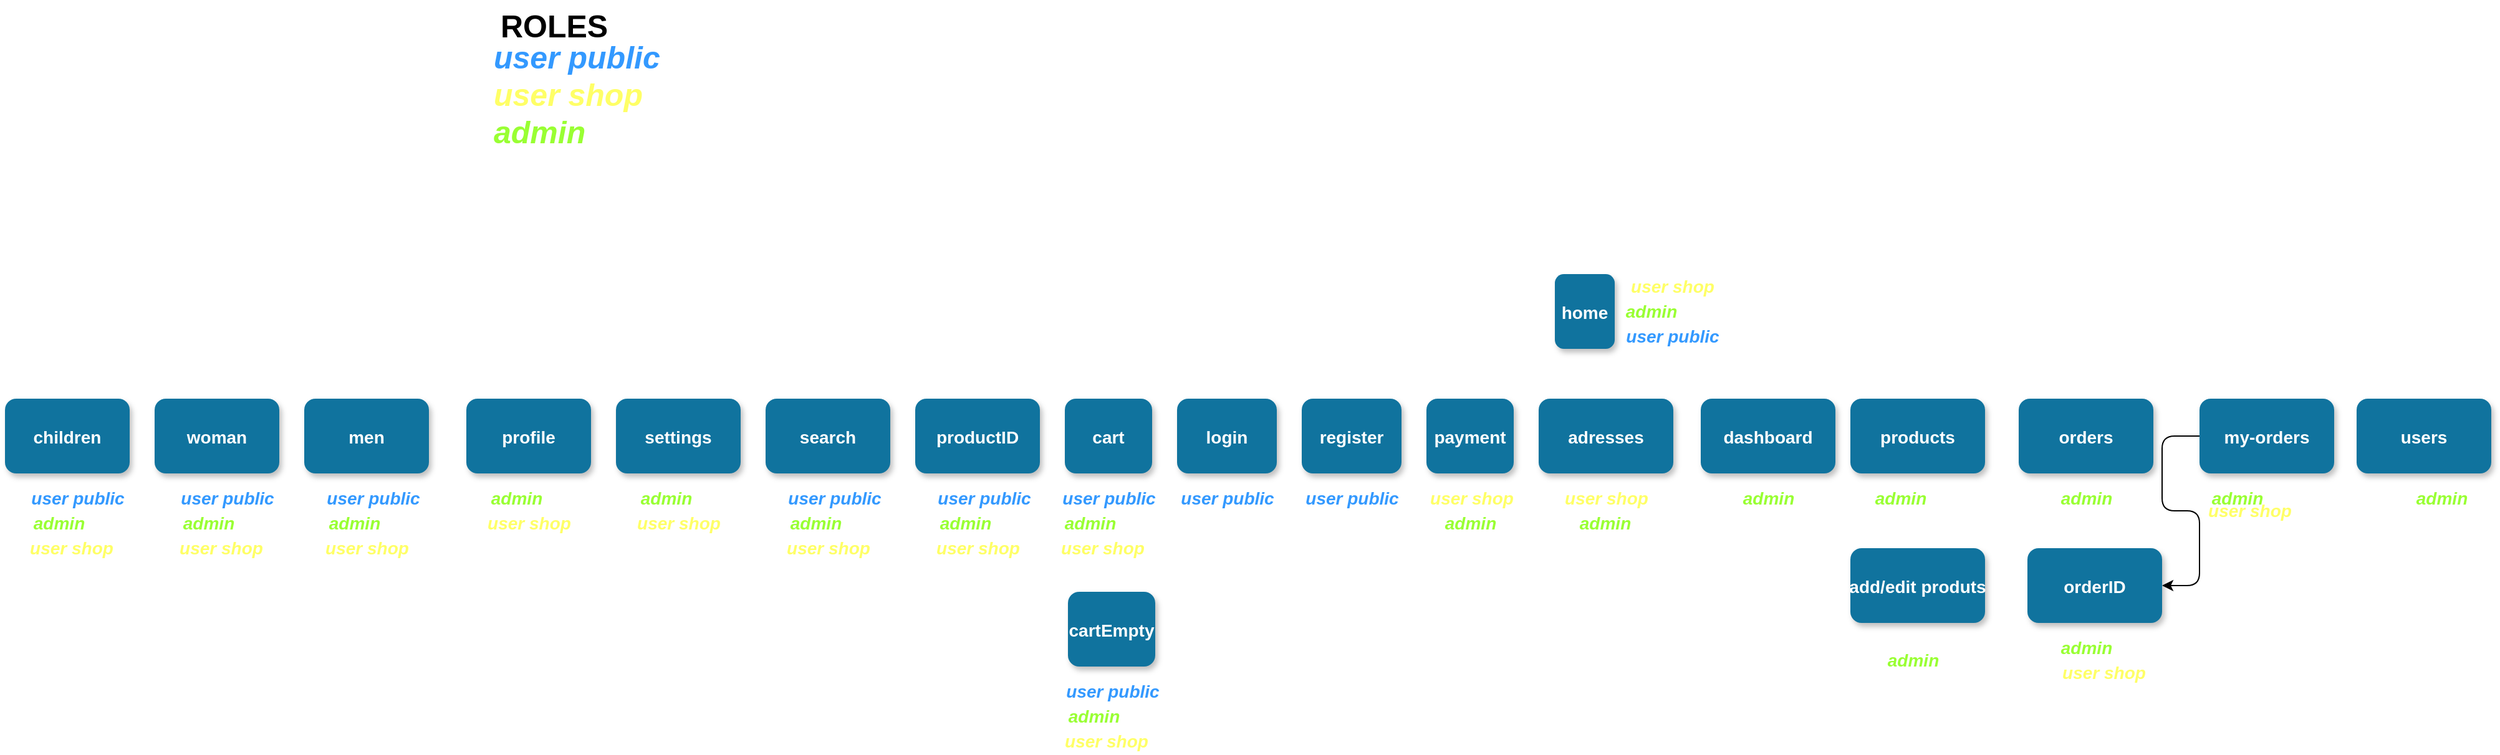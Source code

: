 <mxfile>
    <diagram name="routes" id="97916047-d0de-89f5-080d-49f4d83e522f">
        <mxGraphModel dx="3484.5" dy="953" grid="1" gridSize="10" guides="1" tooltips="1" connect="1" arrows="1" fold="1" page="1" pageScale="1.5" pageWidth="1169" pageHeight="827" background="none" math="0" shadow="0">
            <root>
                <mxCell id="0"/>
                <mxCell id="1" parent="0"/>
                <mxCell id="2" value="home" style="rounded=1;fillColor=#10739E;strokeColor=none;shadow=1;gradientColor=none;fontStyle=1;fontColor=#FFFFFF;fontSize=14;" parent="1" vertex="1">
                    <mxGeometry x="983" y="310" width="48" height="60" as="geometry"/>
                </mxCell>
                <mxCell id="4" value="productID" style="rounded=1;fillColor=#10739E;strokeColor=none;shadow=1;gradientColor=none;fontStyle=1;fontColor=#FFFFFF;fontSize=14;" parent="1" vertex="1">
                    <mxGeometry x="470" y="410" width="100" height="60" as="geometry"/>
                </mxCell>
                <mxCell id="5" value="cart" style="rounded=1;fillColor=#10739E;strokeColor=none;shadow=1;gradientColor=none;fontStyle=1;fontColor=#FFFFFF;fontSize=14;" parent="1" vertex="1">
                    <mxGeometry x="590" y="410" width="70" height="60" as="geometry"/>
                </mxCell>
                <mxCell id="6" value="payment" style="rounded=1;fillColor=#10739E;strokeColor=none;shadow=1;gradientColor=none;fontStyle=1;fontColor=#FFFFFF;fontSize=14;" parent="1" vertex="1">
                    <mxGeometry x="880" y="410" width="70" height="60" as="geometry"/>
                </mxCell>
                <mxCell id="phA1oNzRPl5FCmUKWXDb-55" value="login" style="rounded=1;fillColor=#10739E;strokeColor=none;shadow=1;gradientColor=none;fontStyle=1;fontColor=#FFFFFF;fontSize=14;" parent="1" vertex="1">
                    <mxGeometry x="680" y="410" width="80" height="60" as="geometry"/>
                </mxCell>
                <mxCell id="phA1oNzRPl5FCmUKWXDb-60" value="register" style="rounded=1;fillColor=#10739E;strokeColor=none;shadow=1;gradientColor=none;fontStyle=1;fontColor=#FFFFFF;fontSize=14;" parent="1" vertex="1">
                    <mxGeometry x="780" y="410" width="80" height="60" as="geometry"/>
                </mxCell>
                <mxCell id="phA1oNzRPl5FCmUKWXDb-61" value="adresses" style="rounded=1;fillColor=#10739E;strokeColor=none;shadow=1;gradientColor=none;fontStyle=1;fontColor=#FFFFFF;fontSize=14;" parent="1" vertex="1">
                    <mxGeometry x="970" y="410" width="108" height="60" as="geometry"/>
                </mxCell>
                <mxCell id="phA1oNzRPl5FCmUKWXDb-62" value="dashboard" style="rounded=1;fillColor=#10739E;strokeColor=none;shadow=1;gradientColor=none;fontStyle=1;fontColor=#FFFFFF;fontSize=14;" parent="1" vertex="1">
                    <mxGeometry x="1100" y="410" width="108" height="60" as="geometry"/>
                </mxCell>
                <mxCell id="phA1oNzRPl5FCmUKWXDb-63" value="products" style="rounded=1;fillColor=#10739E;strokeColor=none;shadow=1;gradientColor=none;fontStyle=1;fontColor=#FFFFFF;fontSize=14;" parent="1" vertex="1">
                    <mxGeometry x="1220" y="410" width="108" height="60" as="geometry"/>
                </mxCell>
                <mxCell id="phA1oNzRPl5FCmUKWXDb-64" value="orders" style="rounded=1;fillColor=#10739E;strokeColor=none;shadow=1;gradientColor=none;fontStyle=1;fontColor=#FFFFFF;fontSize=14;" parent="1" vertex="1">
                    <mxGeometry x="1355" y="410" width="108" height="60" as="geometry"/>
                </mxCell>
                <mxCell id="phA1oNzRPl5FCmUKWXDb-65" value="users" style="rounded=1;fillColor=#10739E;strokeColor=none;shadow=1;gradientColor=none;fontStyle=1;fontColor=#FFFFFF;fontSize=14;" parent="1" vertex="1">
                    <mxGeometry x="1626" y="410" width="108" height="60" as="geometry"/>
                </mxCell>
                <mxCell id="phA1oNzRPl5FCmUKWXDb-66" value="add/edit produts" style="rounded=1;fillColor=#10739E;strokeColor=none;shadow=1;gradientColor=none;fontStyle=1;fontColor=#FFFFFF;fontSize=14;" parent="1" vertex="1">
                    <mxGeometry x="1220" y="530" width="108" height="60" as="geometry"/>
                </mxCell>
                <mxCell id="phA1oNzRPl5FCmUKWXDb-67" value="settings" style="rounded=1;fillColor=#10739E;strokeColor=none;shadow=1;gradientColor=none;fontStyle=1;fontColor=#FFFFFF;fontSize=14;" parent="1" vertex="1">
                    <mxGeometry x="230" y="410" width="100" height="60" as="geometry"/>
                </mxCell>
                <mxCell id="67" style="edgeStyle=entityRelationEdgeStyle;html=1;fontSize=25;" parent="1" source="phA1oNzRPl5FCmUKWXDb-68" target="63" edge="1">
                    <mxGeometry relative="1" as="geometry"/>
                </mxCell>
                <mxCell id="phA1oNzRPl5FCmUKWXDb-68" value="my-orders" style="rounded=1;fillColor=#10739E;strokeColor=none;shadow=1;gradientColor=none;fontStyle=1;fontColor=#FFFFFF;fontSize=14;" parent="1" vertex="1">
                    <mxGeometry x="1500" y="410" width="108" height="60" as="geometry"/>
                </mxCell>
                <mxCell id="7" value="ROLES" style="text;strokeColor=none;fillColor=none;html=1;fontSize=25;fontStyle=1;verticalAlign=middle;align=center;" parent="1" vertex="1">
                    <mxGeometry x="130" y="90" width="100" height="40" as="geometry"/>
                </mxCell>
                <mxCell id="8" value="&lt;font color=&quot;#3399ff&quot; style=&quot;font-size: 25px;&quot;&gt;user public&lt;/font&gt;&lt;br style=&quot;font-size: 25px;&quot;&gt;&lt;font color=&quot;#ffff66&quot; style=&quot;font-size: 25px;&quot;&gt;user shop&lt;/font&gt;&lt;br style=&quot;font-size: 25px;&quot;&gt;&lt;font color=&quot;#99ff33&quot; style=&quot;font-size: 25px;&quot;&gt;admin&lt;/font&gt;" style="text;strokeColor=none;fillColor=none;html=1;fontSize=25;fontStyle=3;verticalAlign=middle;align=left;" parent="1" vertex="1">
                    <mxGeometry x="130" y="130" width="100" height="70" as="geometry"/>
                </mxCell>
                <mxCell id="11" value="&lt;span style=&quot;color: rgb(51, 153, 255); font-size: 14px; font-style: italic; text-align: left;&quot;&gt;user public&lt;/span&gt;" style="text;strokeColor=none;fillColor=none;html=1;fontSize=14;fontStyle=1;verticalAlign=middle;align=center;fontColor=#99FF33;" parent="1" vertex="1">
                    <mxGeometry x="585" y="480" width="80" height="20" as="geometry"/>
                </mxCell>
                <mxCell id="12" value="&lt;span style=&quot;color: rgb(51, 153, 255); font-size: 14px; font-style: italic; text-align: left;&quot;&gt;user public&lt;/span&gt;" style="text;strokeColor=none;fillColor=none;html=1;fontSize=14;fontStyle=1;verticalAlign=middle;align=center;fontColor=#99FF33;" parent="1" vertex="1">
                    <mxGeometry x="680" y="480" width="80" height="20" as="geometry"/>
                </mxCell>
                <mxCell id="13" value="&lt;span style=&quot;color: rgb(51, 153, 255); font-size: 14px; font-style: italic; text-align: left;&quot;&gt;user public&lt;/span&gt;" style="text;strokeColor=none;fillColor=none;html=1;fontSize=14;fontStyle=1;verticalAlign=middle;align=center;fontColor=#99FF33;" parent="1" vertex="1">
                    <mxGeometry x="780" y="480" width="80" height="20" as="geometry"/>
                </mxCell>
                <mxCell id="15" value="&lt;font style=&quot;font-style: italic; text-align: left; font-size: 14px;&quot; color=&quot;#ffff66&quot;&gt;user shop&lt;/font&gt;" style="text;strokeColor=none;fillColor=none;html=1;fontSize=14;fontStyle=1;verticalAlign=middle;align=center;fontColor=#99FF33;" parent="1" vertex="1">
                    <mxGeometry x="984" y="480" width="80" height="20" as="geometry"/>
                </mxCell>
                <mxCell id="16" value="&lt;span style=&quot;font-style: italic; text-align: left;&quot;&gt;&lt;font style=&quot;font-size: 14px;&quot;&gt;admin&lt;/font&gt;&lt;/span&gt;" style="text;strokeColor=none;fillColor=none;html=1;fontSize=14;fontStyle=1;verticalAlign=middle;align=center;fontColor=#99FF33;" parent="1" vertex="1">
                    <mxGeometry x="1114" y="480" width="80" height="20" as="geometry"/>
                </mxCell>
                <mxCell id="17" value="&lt;span style=&quot;font-style: italic; text-align: left;&quot;&gt;&lt;font style=&quot;font-size: 14px;&quot;&gt;admin&lt;/font&gt;&lt;/span&gt;" style="text;strokeColor=none;fillColor=none;html=1;fontSize=14;fontStyle=1;verticalAlign=middle;align=center;fontColor=#99FF33;" parent="1" vertex="1">
                    <mxGeometry x="1220" y="480" width="80" height="20" as="geometry"/>
                </mxCell>
                <mxCell id="18" value="&lt;span style=&quot;font-style: italic; text-align: left;&quot;&gt;&lt;font style=&quot;font-size: 14px;&quot;&gt;admin&lt;/font&gt;&lt;/span&gt;" style="text;strokeColor=none;fillColor=none;html=1;fontSize=14;fontStyle=1;verticalAlign=middle;align=center;fontColor=#99FF33;" parent="1" vertex="1">
                    <mxGeometry x="1369" y="480" width="80" height="20" as="geometry"/>
                </mxCell>
                <mxCell id="19" value="&lt;span style=&quot;font-style: italic; text-align: left;&quot;&gt;&lt;font style=&quot;font-size: 14px;&quot;&gt;admin&lt;/font&gt;&lt;/span&gt;" style="text;strokeColor=none;fillColor=none;html=1;fontSize=14;fontStyle=1;verticalAlign=middle;align=center;fontColor=#99FF33;" parent="1" vertex="1">
                    <mxGeometry x="1654" y="480" width="80" height="20" as="geometry"/>
                </mxCell>
                <mxCell id="20" value="&lt;span style=&quot;font-style: italic; text-align: left;&quot;&gt;&lt;font style=&quot;font-size: 14px;&quot;&gt;admin&lt;/font&gt;&lt;/span&gt;" style="text;strokeColor=none;fillColor=none;html=1;fontSize=14;fontStyle=1;verticalAlign=middle;align=center;fontColor=#99FF33;" parent="1" vertex="1">
                    <mxGeometry x="1490" y="480" width="80" height="20" as="geometry"/>
                </mxCell>
                <mxCell id="21" value="&lt;font style=&quot;font-style: italic; text-align: left; font-size: 14px;&quot; color=&quot;#ffff66&quot;&gt;user shop&lt;/font&gt;" style="text;strokeColor=none;fillColor=none;html=1;fontSize=14;fontStyle=1;verticalAlign=middle;align=center;fontColor=#99FF33;" parent="1" vertex="1">
                    <mxGeometry x="1500" y="490" width="80" height="20" as="geometry"/>
                </mxCell>
                <mxCell id="23" value="&lt;span style=&quot;font-style: italic; text-align: left;&quot;&gt;&lt;font style=&quot;font-size: 14px;&quot;&gt;admin&lt;/font&gt;&lt;/span&gt;" style="text;strokeColor=none;fillColor=none;html=1;fontSize=14;fontStyle=1;verticalAlign=middle;align=center;fontColor=#99FF33;" parent="1" vertex="1">
                    <mxGeometry x="1230" y="610" width="80" height="20" as="geometry"/>
                </mxCell>
                <mxCell id="24" value="&lt;span style=&quot;font-style: italic; text-align: left;&quot;&gt;&lt;font style=&quot;font-size: 14px;&quot;&gt;admin&lt;/font&gt;&lt;/span&gt;" style="text;strokeColor=none;fillColor=none;html=1;fontSize=14;fontStyle=1;verticalAlign=middle;align=center;fontColor=#99FF33;" parent="1" vertex="1">
                    <mxGeometry x="983" y="500" width="80" height="20" as="geometry"/>
                </mxCell>
                <mxCell id="25" value="&lt;font style=&quot;font-style: italic; text-align: left; font-size: 14px;&quot; color=&quot;#ffff66&quot;&gt;user shop&lt;/font&gt;" style="text;strokeColor=none;fillColor=none;html=1;fontSize=14;fontStyle=1;verticalAlign=middle;align=center;fontColor=#99FF33;" parent="1" vertex="1">
                    <mxGeometry x="875.5" y="480" width="80" height="20" as="geometry"/>
                </mxCell>
                <mxCell id="26" value="&lt;span style=&quot;font-style: italic; text-align: left;&quot;&gt;&lt;font style=&quot;font-size: 14px;&quot;&gt;admin&lt;/font&gt;&lt;/span&gt;" style="text;strokeColor=none;fillColor=none;html=1;fontSize=14;fontStyle=1;verticalAlign=middle;align=center;fontColor=#99FF33;" parent="1" vertex="1">
                    <mxGeometry x="874.5" y="500" width="80" height="20" as="geometry"/>
                </mxCell>
                <mxCell id="27" value="search" style="rounded=1;fillColor=#10739E;strokeColor=none;shadow=1;gradientColor=none;fontStyle=1;fontColor=#FFFFFF;fontSize=14;" parent="1" vertex="1">
                    <mxGeometry x="350" y="410" width="100" height="60" as="geometry"/>
                </mxCell>
                <mxCell id="29" value="men" style="rounded=1;fillColor=#10739E;strokeColor=none;shadow=1;gradientColor=none;fontStyle=1;fontColor=#FFFFFF;fontSize=14;" parent="1" vertex="1">
                    <mxGeometry x="-20" y="410" width="100" height="60" as="geometry"/>
                </mxCell>
                <mxCell id="31" value="woman" style="rounded=1;fillColor=#10739E;strokeColor=none;shadow=1;gradientColor=none;fontStyle=1;fontColor=#FFFFFF;fontSize=14;" parent="1" vertex="1">
                    <mxGeometry x="-140" y="410" width="100" height="60" as="geometry"/>
                </mxCell>
                <mxCell id="33" value="children" style="rounded=1;fillColor=#10739E;strokeColor=none;shadow=1;gradientColor=none;fontStyle=1;fontColor=#FFFFFF;fontSize=14;" parent="1" vertex="1">
                    <mxGeometry x="-260" y="410" width="100" height="60" as="geometry"/>
                </mxCell>
                <mxCell id="37" value="&lt;span style=&quot;font-style: italic; text-align: left;&quot;&gt;&lt;font style=&quot;font-size: 14px;&quot;&gt;admin&lt;/font&gt;&lt;/span&gt;" style="text;strokeColor=none;fillColor=none;html=1;fontSize=14;fontStyle=1;verticalAlign=middle;align=center;fontColor=#99FF33;" parent="1" vertex="1">
                    <mxGeometry x="1020" y="330" width="80" height="20" as="geometry"/>
                </mxCell>
                <mxCell id="38" value="&lt;span style=&quot;color: rgb(51, 153, 255); font-size: 14px; font-style: italic; text-align: left;&quot;&gt;user public&lt;/span&gt;" style="text;strokeColor=none;fillColor=none;html=1;fontSize=14;fontStyle=1;verticalAlign=middle;align=center;fontColor=#99FF33;" parent="1" vertex="1">
                    <mxGeometry x="1036.5" y="350" width="80" height="20" as="geometry"/>
                </mxCell>
                <mxCell id="39" value="&lt;font style=&quot;font-style: italic; text-align: left; font-size: 14px;&quot; color=&quot;#ffff66&quot;&gt;user shop&lt;/font&gt;" style="text;strokeColor=none;fillColor=none;html=1;fontSize=14;fontStyle=1;verticalAlign=middle;align=center;fontColor=#99FF33;" parent="1" vertex="1">
                    <mxGeometry x="1036.5" y="310" width="80" height="20" as="geometry"/>
                </mxCell>
                <mxCell id="40" value="&lt;span style=&quot;font-style: italic; text-align: left;&quot;&gt;&lt;font style=&quot;font-size: 14px;&quot;&gt;admin&lt;/font&gt;&lt;/span&gt;" style="text;strokeColor=none;fillColor=none;html=1;fontSize=14;fontStyle=1;verticalAlign=middle;align=center;fontColor=#99FF33;" parent="1" vertex="1">
                    <mxGeometry x="570" y="500" width="80" height="20" as="geometry"/>
                </mxCell>
                <mxCell id="41" value="&lt;font style=&quot;font-style: italic; text-align: left; font-size: 14px;&quot; color=&quot;#ffff66&quot;&gt;user shop&lt;/font&gt;" style="text;strokeColor=none;fillColor=none;html=1;fontSize=14;fontStyle=1;verticalAlign=middle;align=center;fontColor=#99FF33;" parent="1" vertex="1">
                    <mxGeometry x="580" y="520" width="80" height="20" as="geometry"/>
                </mxCell>
                <mxCell id="42" value="&lt;span style=&quot;color: rgb(51, 153, 255); font-size: 14px; font-style: italic; text-align: left;&quot;&gt;user public&lt;/span&gt;" style="text;strokeColor=none;fillColor=none;html=1;fontSize=14;fontStyle=1;verticalAlign=middle;align=center;fontColor=#99FF33;" parent="1" vertex="1">
                    <mxGeometry x="485" y="480" width="80" height="20" as="geometry"/>
                </mxCell>
                <mxCell id="43" value="&lt;span style=&quot;font-style: italic; text-align: left;&quot;&gt;&lt;font style=&quot;font-size: 14px;&quot;&gt;admin&lt;/font&gt;&lt;/span&gt;" style="text;strokeColor=none;fillColor=none;html=1;fontSize=14;fontStyle=1;verticalAlign=middle;align=center;fontColor=#99FF33;" parent="1" vertex="1">
                    <mxGeometry x="470" y="500" width="80" height="20" as="geometry"/>
                </mxCell>
                <mxCell id="44" value="&lt;font style=&quot;font-style: italic; text-align: left; font-size: 14px;&quot; color=&quot;#ffff66&quot;&gt;user shop&lt;/font&gt;" style="text;strokeColor=none;fillColor=none;html=1;fontSize=14;fontStyle=1;verticalAlign=middle;align=center;fontColor=#99FF33;" parent="1" vertex="1">
                    <mxGeometry x="480" y="520" width="80" height="20" as="geometry"/>
                </mxCell>
                <mxCell id="45" value="&lt;span style=&quot;color: rgb(51, 153, 255); font-size: 14px; font-style: italic; text-align: left;&quot;&gt;user public&lt;/span&gt;" style="text;strokeColor=none;fillColor=none;html=1;fontSize=14;fontStyle=1;verticalAlign=middle;align=center;fontColor=#99FF33;" parent="1" vertex="1">
                    <mxGeometry x="365" y="480" width="80" height="20" as="geometry"/>
                </mxCell>
                <mxCell id="46" value="&lt;span style=&quot;font-style: italic; text-align: left;&quot;&gt;&lt;font style=&quot;font-size: 14px;&quot;&gt;admin&lt;/font&gt;&lt;/span&gt;" style="text;strokeColor=none;fillColor=none;html=1;fontSize=14;fontStyle=1;verticalAlign=middle;align=center;fontColor=#99FF33;" parent="1" vertex="1">
                    <mxGeometry x="350" y="500" width="80" height="20" as="geometry"/>
                </mxCell>
                <mxCell id="47" value="&lt;font style=&quot;font-style: italic; text-align: left; font-size: 14px;&quot; color=&quot;#ffff66&quot;&gt;user shop&lt;/font&gt;" style="text;strokeColor=none;fillColor=none;html=1;fontSize=14;fontStyle=1;verticalAlign=middle;align=center;fontColor=#99FF33;" parent="1" vertex="1">
                    <mxGeometry x="360" y="520" width="80" height="20" as="geometry"/>
                </mxCell>
                <mxCell id="49" value="&lt;span style=&quot;font-style: italic; text-align: left;&quot;&gt;&lt;font style=&quot;font-size: 14px;&quot;&gt;admin&lt;/font&gt;&lt;/span&gt;" style="text;strokeColor=none;fillColor=none;html=1;fontSize=14;fontStyle=1;verticalAlign=middle;align=center;fontColor=#99FF33;" parent="1" vertex="1">
                    <mxGeometry x="230" y="480" width="80" height="20" as="geometry"/>
                </mxCell>
                <mxCell id="50" value="&lt;font style=&quot;font-style: italic; text-align: left; font-size: 14px;&quot; color=&quot;#ffff66&quot;&gt;user shop&lt;/font&gt;" style="text;strokeColor=none;fillColor=none;html=1;fontSize=14;fontStyle=1;verticalAlign=middle;align=center;fontColor=#99FF33;" parent="1" vertex="1">
                    <mxGeometry x="240" y="500" width="80" height="20" as="geometry"/>
                </mxCell>
                <mxCell id="51" value="&lt;span style=&quot;font-style: italic; text-align: left;&quot;&gt;&lt;font style=&quot;font-size: 14px;&quot;&gt;admin&lt;/font&gt;&lt;/span&gt;" style="text;strokeColor=none;fillColor=none;html=1;fontSize=14;fontStyle=1;verticalAlign=middle;align=center;fontColor=#99FF33;" parent="1" vertex="1">
                    <mxGeometry x="-20" y="500" width="80" height="20" as="geometry"/>
                </mxCell>
                <mxCell id="52" value="&lt;span style=&quot;color: rgb(51, 153, 255); font-size: 14px; font-style: italic; text-align: left;&quot;&gt;user public&lt;/span&gt;" style="text;strokeColor=none;fillColor=none;html=1;fontSize=14;fontStyle=1;verticalAlign=middle;align=center;fontColor=#99FF33;" parent="1" vertex="1">
                    <mxGeometry x="-5" y="480" width="80" height="20" as="geometry"/>
                </mxCell>
                <mxCell id="53" value="&lt;font style=&quot;font-style: italic; text-align: left; font-size: 14px;&quot; color=&quot;#ffff66&quot;&gt;user shop&lt;/font&gt;" style="text;strokeColor=none;fillColor=none;html=1;fontSize=14;fontStyle=1;verticalAlign=middle;align=center;fontColor=#99FF33;" parent="1" vertex="1">
                    <mxGeometry x="-10" y="520" width="80" height="20" as="geometry"/>
                </mxCell>
                <mxCell id="54" value="&lt;span style=&quot;color: rgb(51, 153, 255); font-size: 14px; font-style: italic; text-align: left;&quot;&gt;user public&lt;/span&gt;" style="text;strokeColor=none;fillColor=none;html=1;fontSize=14;fontStyle=1;verticalAlign=middle;align=center;fontColor=#99FF33;" parent="1" vertex="1">
                    <mxGeometry x="-122.5" y="480" width="80" height="20" as="geometry"/>
                </mxCell>
                <mxCell id="55" value="&lt;font style=&quot;font-style: italic; text-align: left; font-size: 14px;&quot; color=&quot;#ffff66&quot;&gt;user shop&lt;/font&gt;" style="text;strokeColor=none;fillColor=none;html=1;fontSize=14;fontStyle=1;verticalAlign=middle;align=center;fontColor=#99FF33;" parent="1" vertex="1">
                    <mxGeometry x="-127.5" y="520" width="80" height="20" as="geometry"/>
                </mxCell>
                <mxCell id="56" value="&lt;span style=&quot;font-style: italic; text-align: left;&quot;&gt;&lt;font style=&quot;font-size: 14px;&quot;&gt;admin&lt;/font&gt;&lt;/span&gt;" style="text;strokeColor=none;fillColor=none;html=1;fontSize=14;fontStyle=1;verticalAlign=middle;align=center;fontColor=#99FF33;" parent="1" vertex="1">
                    <mxGeometry x="-137.5" y="500" width="80" height="20" as="geometry"/>
                </mxCell>
                <mxCell id="57" value="&lt;span style=&quot;color: rgb(51, 153, 255); font-size: 14px; font-style: italic; text-align: left;&quot;&gt;user public&lt;/span&gt;" style="text;strokeColor=none;fillColor=none;html=1;fontSize=14;fontStyle=1;verticalAlign=middle;align=center;fontColor=#99FF33;" parent="1" vertex="1">
                    <mxGeometry x="-242.5" y="480" width="80" height="20" as="geometry"/>
                </mxCell>
                <mxCell id="58" value="&lt;font style=&quot;font-style: italic; text-align: left; font-size: 14px;&quot; color=&quot;#ffff66&quot;&gt;user shop&lt;/font&gt;" style="text;strokeColor=none;fillColor=none;html=1;fontSize=14;fontStyle=1;verticalAlign=middle;align=center;fontColor=#99FF33;" parent="1" vertex="1">
                    <mxGeometry x="-247.5" y="520" width="80" height="20" as="geometry"/>
                </mxCell>
                <mxCell id="59" value="&lt;span style=&quot;font-style: italic; text-align: left;&quot;&gt;&lt;font style=&quot;font-size: 14px;&quot;&gt;admin&lt;/font&gt;&lt;/span&gt;" style="text;strokeColor=none;fillColor=none;html=1;fontSize=14;fontStyle=1;verticalAlign=middle;align=center;fontColor=#99FF33;" parent="1" vertex="1">
                    <mxGeometry x="-257.5" y="500" width="80" height="20" as="geometry"/>
                </mxCell>
                <mxCell id="60" value="profile" style="rounded=1;fillColor=#10739E;strokeColor=none;shadow=1;gradientColor=none;fontStyle=1;fontColor=#FFFFFF;fontSize=14;" parent="1" vertex="1">
                    <mxGeometry x="110" y="410" width="100" height="60" as="geometry"/>
                </mxCell>
                <mxCell id="61" value="&lt;span style=&quot;font-style: italic; text-align: left;&quot;&gt;&lt;font style=&quot;font-size: 14px;&quot;&gt;admin&lt;/font&gt;&lt;/span&gt;" style="text;strokeColor=none;fillColor=none;html=1;fontSize=14;fontStyle=1;verticalAlign=middle;align=center;fontColor=#99FF33;" parent="1" vertex="1">
                    <mxGeometry x="110" y="480" width="80" height="20" as="geometry"/>
                </mxCell>
                <mxCell id="62" value="&lt;font style=&quot;font-style: italic; text-align: left; font-size: 14px;&quot; color=&quot;#ffff66&quot;&gt;user shop&lt;/font&gt;" style="text;strokeColor=none;fillColor=none;html=1;fontSize=14;fontStyle=1;verticalAlign=middle;align=center;fontColor=#99FF33;" parent="1" vertex="1">
                    <mxGeometry x="120" y="500" width="80" height="20" as="geometry"/>
                </mxCell>
                <mxCell id="63" value="orderID" style="rounded=1;fillColor=#10739E;strokeColor=none;shadow=1;gradientColor=none;fontStyle=1;fontColor=#FFFFFF;fontSize=14;" parent="1" vertex="1">
                    <mxGeometry x="1362" y="530" width="108" height="60" as="geometry"/>
                </mxCell>
                <mxCell id="64" value="&lt;span style=&quot;font-style: italic; text-align: left;&quot;&gt;&lt;font style=&quot;font-size: 14px;&quot;&gt;admin&lt;/font&gt;&lt;/span&gt;" style="text;strokeColor=none;fillColor=none;html=1;fontSize=14;fontStyle=1;verticalAlign=middle;align=center;fontColor=#99FF33;" parent="1" vertex="1">
                    <mxGeometry x="1369" y="600" width="80" height="20" as="geometry"/>
                </mxCell>
                <mxCell id="65" value="&lt;font style=&quot;font-style: italic; text-align: left; font-size: 14px;&quot; color=&quot;#ffff66&quot;&gt;user shop&lt;/font&gt;" style="text;strokeColor=none;fillColor=none;html=1;fontSize=14;fontStyle=1;verticalAlign=middle;align=center;fontColor=#99FF33;" parent="1" vertex="1">
                    <mxGeometry x="1383" y="620" width="80" height="20" as="geometry"/>
                </mxCell>
                <mxCell id="73" value="cartEmpty" style="rounded=1;fillColor=#10739E;strokeColor=none;shadow=1;gradientColor=none;fontStyle=1;fontColor=#FFFFFF;fontSize=14;" parent="1" vertex="1">
                    <mxGeometry x="592.5" y="565" width="70" height="60" as="geometry"/>
                </mxCell>
                <mxCell id="74" value="&lt;span style=&quot;color: rgb(51, 153, 255); font-size: 14px; font-style: italic; text-align: left;&quot;&gt;user public&lt;/span&gt;" style="text;strokeColor=none;fillColor=none;html=1;fontSize=14;fontStyle=1;verticalAlign=middle;align=center;fontColor=#99FF33;" parent="1" vertex="1">
                    <mxGeometry x="587.5" y="635" width="80" height="20" as="geometry"/>
                </mxCell>
                <mxCell id="75" value="&lt;span style=&quot;font-style: italic; text-align: left;&quot;&gt;&lt;font style=&quot;font-size: 14px;&quot;&gt;admin&lt;/font&gt;&lt;/span&gt;" style="text;strokeColor=none;fillColor=none;html=1;fontSize=14;fontStyle=1;verticalAlign=middle;align=center;fontColor=#99FF33;" parent="1" vertex="1">
                    <mxGeometry x="572.5" y="655" width="80" height="20" as="geometry"/>
                </mxCell>
                <mxCell id="76" value="&lt;font style=&quot;font-style: italic; text-align: left; font-size: 14px;&quot; color=&quot;#ffff66&quot;&gt;user shop&lt;/font&gt;" style="text;strokeColor=none;fillColor=none;html=1;fontSize=14;fontStyle=1;verticalAlign=middle;align=center;fontColor=#99FF33;" parent="1" vertex="1">
                    <mxGeometry x="582.5" y="675" width="80" height="20" as="geometry"/>
                </mxCell>
            </root>
        </mxGraphModel>
    </diagram>
    <diagram id="40bPwYA0xt7TZ-lClr0C" name="Page-2">
        <mxGraphModel dx="2754" dy="1048" grid="1" gridSize="10" guides="1" tooltips="1" connect="1" arrows="1" fold="1" page="1" pageScale="1" pageWidth="850" pageHeight="1100" math="0" shadow="0">
            <root>
                <mxCell id="0"/>
                <mxCell id="1" parent="0"/>
                <mxCell id="NM8r1K8KXlzt5jbCF139-2" value="productID" style="rounded=1;fillColor=#10739E;strokeColor=none;shadow=1;gradientColor=none;fontStyle=1;fontColor=#FFFFFF;fontSize=14;" vertex="1" parent="1">
                    <mxGeometry x="27.5" y="1110" width="100" height="60" as="geometry"/>
                </mxCell>
                <mxCell id="NM8r1K8KXlzt5jbCF139-3" value="cart" style="rounded=1;fillColor=#10739E;strokeColor=none;shadow=1;gradientColor=none;fontStyle=1;fontColor=#FFFFFF;fontSize=14;" vertex="1" parent="1">
                    <mxGeometry x="42.5" y="1390" width="70" height="60" as="geometry"/>
                </mxCell>
                <mxCell id="NM8r1K8KXlzt5jbCF139-4" value="payment" style="rounded=1;fillColor=#10739E;strokeColor=none;shadow=1;gradientColor=none;fontStyle=1;fontColor=#FFFFFF;fontSize=14;" vertex="1" parent="1">
                    <mxGeometry x="43" y="1680" width="70" height="60" as="geometry"/>
                </mxCell>
                <mxCell id="NM8r1K8KXlzt5jbCF139-5" value="login" style="rounded=1;fillColor=#10739E;strokeColor=none;shadow=1;gradientColor=none;fontStyle=1;fontColor=#FFFFFF;fontSize=14;" vertex="1" parent="1">
                    <mxGeometry x="35" y="1270" width="80" height="60" as="geometry"/>
                </mxCell>
                <mxCell id="NM8r1K8KXlzt5jbCF139-6" value="register" style="rounded=1;fillColor=#10739E;strokeColor=none;shadow=1;gradientColor=none;fontStyle=1;fontColor=#FFFFFF;fontSize=14;" vertex="1" parent="1">
                    <mxGeometry x="35" y="1560" width="80" height="60" as="geometry"/>
                </mxCell>
                <mxCell id="NM8r1K8KXlzt5jbCF139-7" value="adresses" style="rounded=1;fillColor=#10739E;strokeColor=none;shadow=1;gradientColor=none;fontStyle=1;fontColor=#FFFFFF;fontSize=14;" vertex="1" parent="1">
                    <mxGeometry x="28.5" y="1830" width="108" height="60" as="geometry"/>
                </mxCell>
                <mxCell id="NM8r1K8KXlzt5jbCF139-8" value="dashboard" style="rounded=1;fillColor=#10739E;strokeColor=none;shadow=1;gradientColor=none;fontStyle=1;fontColor=#FFFFFF;fontSize=14;" vertex="1" parent="1">
                    <mxGeometry x="30" y="1960" width="108" height="60" as="geometry"/>
                </mxCell>
                <mxCell id="NM8r1K8KXlzt5jbCF139-9" value="products" style="rounded=1;fillColor=#10739E;strokeColor=none;shadow=1;gradientColor=none;fontStyle=1;fontColor=#FFFFFF;fontSize=14;" vertex="1" parent="1">
                    <mxGeometry x="32.5" y="2080" width="108" height="60" as="geometry"/>
                </mxCell>
                <mxCell id="NM8r1K8KXlzt5jbCF139-10" value="orders" style="rounded=1;fillColor=#10739E;strokeColor=none;shadow=1;gradientColor=none;fontStyle=1;fontColor=#FFFFFF;fontSize=14;" vertex="1" parent="1">
                    <mxGeometry x="28.5" y="2200" width="108" height="60" as="geometry"/>
                </mxCell>
                <mxCell id="NM8r1K8KXlzt5jbCF139-11" value="users" style="rounded=1;fillColor=#10739E;strokeColor=none;shadow=1;gradientColor=none;fontStyle=1;fontColor=#FFFFFF;fontSize=14;" vertex="1" parent="1">
                    <mxGeometry x="25" y="2450" width="108" height="60" as="geometry"/>
                </mxCell>
                <mxCell id="NM8r1K8KXlzt5jbCF139-12" value="add/edit produts" style="rounded=1;fillColor=#10739E;strokeColor=none;shadow=1;gradientColor=none;fontStyle=1;fontColor=#FFFFFF;fontSize=14;" vertex="1" parent="1">
                    <mxGeometry x="180" y="2070" width="108" height="60" as="geometry"/>
                </mxCell>
                <mxCell id="NM8r1K8KXlzt5jbCF139-13" value="settings" style="rounded=1;fillColor=#10739E;strokeColor=none;shadow=1;gradientColor=none;fontStyle=1;fontColor=#FFFFFF;fontSize=14;" vertex="1" parent="1">
                    <mxGeometry x="20" y="790" width="100" height="60" as="geometry"/>
                </mxCell>
                <mxCell id="NM8r1K8KXlzt5jbCF139-14" style="edgeStyle=entityRelationEdgeStyle;html=1;fontSize=25;" edge="1" parent="1" source="NM8r1K8KXlzt5jbCF139-15" target="NM8r1K8KXlzt5jbCF139-61">
                    <mxGeometry relative="1" as="geometry"/>
                </mxCell>
                <mxCell id="NM8r1K8KXlzt5jbCF139-15" value="my-orders" style="rounded=1;fillColor=#10739E;strokeColor=none;shadow=1;gradientColor=none;fontStyle=1;fontColor=#FFFFFF;fontSize=14;" vertex="1" parent="1">
                    <mxGeometry x="41.5" y="2330" width="108" height="60" as="geometry"/>
                </mxCell>
                <mxCell id="NM8r1K8KXlzt5jbCF139-16" value="ROLES" style="text;strokeColor=none;fillColor=none;html=1;fontSize=25;fontStyle=1;verticalAlign=middle;align=center;" vertex="1" parent="1">
                    <mxGeometry x="10" y="10" width="100" height="40" as="geometry"/>
                </mxCell>
                <mxCell id="NM8r1K8KXlzt5jbCF139-17" value="&lt;font color=&quot;#3399ff&quot; style=&quot;font-size: 25px;&quot;&gt;user public&lt;/font&gt;&lt;br style=&quot;font-size: 25px;&quot;&gt;&lt;font color=&quot;#ffff66&quot; style=&quot;font-size: 25px;&quot;&gt;user shop&lt;/font&gt;&lt;br style=&quot;font-size: 25px;&quot;&gt;&lt;font color=&quot;#99ff33&quot; style=&quot;font-size: 25px;&quot;&gt;admin&lt;/font&gt;" style="text;strokeColor=none;fillColor=none;html=1;fontSize=25;fontStyle=3;verticalAlign=middle;align=left;" vertex="1" parent="1">
                    <mxGeometry x="10" y="50" width="100" height="70" as="geometry"/>
                </mxCell>
                <mxCell id="NM8r1K8KXlzt5jbCF139-18" value="&lt;span style=&quot;color: rgb(51, 153, 255); font-size: 14px; font-style: italic; text-align: left;&quot;&gt;user public&lt;/span&gt;" style="text;strokeColor=none;fillColor=none;html=1;fontSize=14;fontStyle=1;verticalAlign=middle;align=center;fontColor=#99FF33;" vertex="1" parent="1">
                    <mxGeometry x="37.5" y="1460" width="80" height="20" as="geometry"/>
                </mxCell>
                <mxCell id="NM8r1K8KXlzt5jbCF139-19" value="&lt;span style=&quot;color: rgb(51, 153, 255); font-size: 14px; font-style: italic; text-align: left;&quot;&gt;user public&lt;/span&gt;" style="text;strokeColor=none;fillColor=none;html=1;fontSize=14;fontStyle=1;verticalAlign=middle;align=center;fontColor=#99FF33;" vertex="1" parent="1">
                    <mxGeometry x="35" y="1340" width="80" height="20" as="geometry"/>
                </mxCell>
                <mxCell id="NM8r1K8KXlzt5jbCF139-20" value="&lt;span style=&quot;color: rgb(51, 153, 255); font-size: 14px; font-style: italic; text-align: left;&quot;&gt;user public&lt;/span&gt;" style="text;strokeColor=none;fillColor=none;html=1;fontSize=14;fontStyle=1;verticalAlign=middle;align=center;fontColor=#99FF33;" vertex="1" parent="1">
                    <mxGeometry x="35" y="1630" width="80" height="20" as="geometry"/>
                </mxCell>
                <mxCell id="NM8r1K8KXlzt5jbCF139-21" value="&lt;font style=&quot;font-style: italic; text-align: left; font-size: 14px;&quot; color=&quot;#ffff66&quot;&gt;user shop&lt;/font&gt;" style="text;strokeColor=none;fillColor=none;html=1;fontSize=14;fontStyle=1;verticalAlign=middle;align=center;fontColor=#99FF33;" vertex="1" parent="1">
                    <mxGeometry x="42.5" y="1900" width="80" height="20" as="geometry"/>
                </mxCell>
                <mxCell id="NM8r1K8KXlzt5jbCF139-22" value="&lt;span style=&quot;font-style: italic; text-align: left;&quot;&gt;&lt;font style=&quot;font-size: 14px;&quot;&gt;admin&lt;/font&gt;&lt;/span&gt;" style="text;strokeColor=none;fillColor=none;html=1;fontSize=14;fontStyle=1;verticalAlign=middle;align=center;fontColor=#99FF33;" vertex="1" parent="1">
                    <mxGeometry x="44" y="2030" width="80" height="20" as="geometry"/>
                </mxCell>
                <mxCell id="NM8r1K8KXlzt5jbCF139-23" value="&lt;span style=&quot;font-style: italic; text-align: left;&quot;&gt;&lt;font style=&quot;font-size: 14px;&quot;&gt;admin&lt;/font&gt;&lt;/span&gt;" style="text;strokeColor=none;fillColor=none;html=1;fontSize=14;fontStyle=1;verticalAlign=middle;align=center;fontColor=#99FF33;" vertex="1" parent="1">
                    <mxGeometry x="32.5" y="2150" width="80" height="20" as="geometry"/>
                </mxCell>
                <mxCell id="NM8r1K8KXlzt5jbCF139-24" value="&lt;span style=&quot;font-style: italic; text-align: left;&quot;&gt;&lt;font style=&quot;font-size: 14px;&quot;&gt;admin&lt;/font&gt;&lt;/span&gt;" style="text;strokeColor=none;fillColor=none;html=1;fontSize=14;fontStyle=1;verticalAlign=middle;align=center;fontColor=#99FF33;" vertex="1" parent="1">
                    <mxGeometry x="42.5" y="2270" width="80" height="20" as="geometry"/>
                </mxCell>
                <mxCell id="NM8r1K8KXlzt5jbCF139-25" value="&lt;span style=&quot;font-style: italic; text-align: left;&quot;&gt;&lt;font style=&quot;font-size: 14px;&quot;&gt;admin&lt;/font&gt;&lt;/span&gt;" style="text;strokeColor=none;fillColor=none;html=1;fontSize=14;fontStyle=1;verticalAlign=middle;align=center;fontColor=#99FF33;" vertex="1" parent="1">
                    <mxGeometry x="53" y="2520" width="80" height="20" as="geometry"/>
                </mxCell>
                <mxCell id="NM8r1K8KXlzt5jbCF139-26" value="&lt;span style=&quot;font-style: italic; text-align: left;&quot;&gt;&lt;font style=&quot;font-size: 14px;&quot;&gt;admin&lt;/font&gt;&lt;/span&gt;" style="text;strokeColor=none;fillColor=none;html=1;fontSize=14;fontStyle=1;verticalAlign=middle;align=center;fontColor=#99FF33;" vertex="1" parent="1">
                    <mxGeometry x="47.5" y="2390" width="80" height="20" as="geometry"/>
                </mxCell>
                <mxCell id="NM8r1K8KXlzt5jbCF139-27" value="&lt;font style=&quot;font-style: italic; text-align: left; font-size: 14px;&quot; color=&quot;#ffff66&quot;&gt;user shop&lt;/font&gt;" style="text;strokeColor=none;fillColor=none;html=1;fontSize=14;fontStyle=1;verticalAlign=middle;align=center;fontColor=#99FF33;" vertex="1" parent="1">
                    <mxGeometry x="41.5" y="2410" width="80" height="20" as="geometry"/>
                </mxCell>
                <mxCell id="NM8r1K8KXlzt5jbCF139-28" value="&lt;span style=&quot;font-style: italic; text-align: left;&quot;&gt;&lt;font style=&quot;font-size: 14px;&quot;&gt;admin&lt;/font&gt;&lt;/span&gt;" style="text;strokeColor=none;fillColor=none;html=1;fontSize=14;fontStyle=1;verticalAlign=middle;align=center;fontColor=#99FF33;" vertex="1" parent="1">
                    <mxGeometry x="190" y="2150" width="80" height="20" as="geometry"/>
                </mxCell>
                <mxCell id="NM8r1K8KXlzt5jbCF139-29" value="&lt;span style=&quot;font-style: italic; text-align: left;&quot;&gt;&lt;font style=&quot;font-size: 14px;&quot;&gt;admin&lt;/font&gt;&lt;/span&gt;" style="text;strokeColor=none;fillColor=none;html=1;fontSize=14;fontStyle=1;verticalAlign=middle;align=center;fontColor=#99FF33;" vertex="1" parent="1">
                    <mxGeometry x="41.5" y="1920" width="80" height="20" as="geometry"/>
                </mxCell>
                <mxCell id="NM8r1K8KXlzt5jbCF139-30" value="&lt;font style=&quot;font-style: italic; text-align: left; font-size: 14px;&quot; color=&quot;#ffff66&quot;&gt;user shop&lt;/font&gt;" style="text;strokeColor=none;fillColor=none;html=1;fontSize=14;fontStyle=1;verticalAlign=middle;align=center;fontColor=#99FF33;" vertex="1" parent="1">
                    <mxGeometry x="38.5" y="1750" width="80" height="20" as="geometry"/>
                </mxCell>
                <mxCell id="NM8r1K8KXlzt5jbCF139-31" value="&lt;span style=&quot;font-style: italic; text-align: left;&quot;&gt;&lt;font style=&quot;font-size: 14px;&quot;&gt;admin&lt;/font&gt;&lt;/span&gt;" style="text;strokeColor=none;fillColor=none;html=1;fontSize=14;fontStyle=1;verticalAlign=middle;align=center;fontColor=#99FF33;" vertex="1" parent="1">
                    <mxGeometry x="37.5" y="1770" width="80" height="20" as="geometry"/>
                </mxCell>
                <mxCell id="NM8r1K8KXlzt5jbCF139-32" value="search" style="rounded=1;fillColor=#10739E;strokeColor=none;shadow=1;gradientColor=none;fontStyle=1;fontColor=#FFFFFF;fontSize=14;" vertex="1" parent="1">
                    <mxGeometry x="20" y="940" width="100" height="60" as="geometry"/>
                </mxCell>
                <mxCell id="NM8r1K8KXlzt5jbCF139-33" value="men" style="rounded=1;fillColor=#10739E;strokeColor=none;shadow=1;gradientColor=none;fontStyle=1;fontColor=#FFFFFF;fontSize=14;" vertex="1" parent="1">
                    <mxGeometry x="12.5" y="350" width="100" height="60" as="geometry"/>
                </mxCell>
                <mxCell id="NM8r1K8KXlzt5jbCF139-34" value="woman" style="rounded=1;fillColor=#10739E;strokeColor=none;shadow=1;gradientColor=none;fontStyle=1;fontColor=#FFFFFF;fontSize=14;" vertex="1" parent="1">
                    <mxGeometry x="12.5" y="490" width="100" height="60" as="geometry"/>
                </mxCell>
                <mxCell id="NM8r1K8KXlzt5jbCF139-35" value="children" style="rounded=1;fillColor=#10739E;strokeColor=none;shadow=1;gradientColor=none;fontStyle=1;fontColor=#FFFFFF;fontSize=14;" vertex="1" parent="1">
                    <mxGeometry x="10" y="190" width="100" height="60" as="geometry"/>
                </mxCell>
                <mxCell id="NM8r1K8KXlzt5jbCF139-39" value="&lt;span style=&quot;font-style: italic; text-align: left;&quot;&gt;&lt;font style=&quot;font-size: 14px;&quot;&gt;admin&lt;/font&gt;&lt;/span&gt;" style="text;strokeColor=none;fillColor=none;html=1;fontSize=14;fontStyle=1;verticalAlign=middle;align=center;fontColor=#99FF33;" vertex="1" parent="1">
                    <mxGeometry x="22.5" y="1480" width="80" height="20" as="geometry"/>
                </mxCell>
                <mxCell id="NM8r1K8KXlzt5jbCF139-40" value="&lt;font style=&quot;font-style: italic; text-align: left; font-size: 14px;&quot; color=&quot;#ffff66&quot;&gt;user shop&lt;/font&gt;" style="text;strokeColor=none;fillColor=none;html=1;fontSize=14;fontStyle=1;verticalAlign=middle;align=center;fontColor=#99FF33;" vertex="1" parent="1">
                    <mxGeometry x="32.5" y="1500" width="80" height="20" as="geometry"/>
                </mxCell>
                <mxCell id="NM8r1K8KXlzt5jbCF139-41" value="&lt;span style=&quot;color: rgb(51, 153, 255); font-size: 14px; font-style: italic; text-align: left;&quot;&gt;user public&lt;/span&gt;" style="text;strokeColor=none;fillColor=none;html=1;fontSize=14;fontStyle=1;verticalAlign=middle;align=center;fontColor=#99FF33;" vertex="1" parent="1">
                    <mxGeometry x="42.5" y="1180" width="80" height="20" as="geometry"/>
                </mxCell>
                <mxCell id="NM8r1K8KXlzt5jbCF139-42" value="&lt;span style=&quot;font-style: italic; text-align: left;&quot;&gt;&lt;font style=&quot;font-size: 14px;&quot;&gt;admin&lt;/font&gt;&lt;/span&gt;" style="text;strokeColor=none;fillColor=none;html=1;fontSize=14;fontStyle=1;verticalAlign=middle;align=center;fontColor=#99FF33;" vertex="1" parent="1">
                    <mxGeometry x="27.5" y="1200" width="80" height="20" as="geometry"/>
                </mxCell>
                <mxCell id="NM8r1K8KXlzt5jbCF139-43" value="&lt;font style=&quot;font-style: italic; text-align: left; font-size: 14px;&quot; color=&quot;#ffff66&quot;&gt;user shop&lt;/font&gt;" style="text;strokeColor=none;fillColor=none;html=1;fontSize=14;fontStyle=1;verticalAlign=middle;align=center;fontColor=#99FF33;" vertex="1" parent="1">
                    <mxGeometry x="37.5" y="1220" width="80" height="20" as="geometry"/>
                </mxCell>
                <mxCell id="NM8r1K8KXlzt5jbCF139-44" value="&lt;span style=&quot;color: rgb(51, 153, 255); font-size: 14px; font-style: italic; text-align: left;&quot;&gt;user public&lt;/span&gt;" style="text;strokeColor=none;fillColor=none;html=1;fontSize=14;fontStyle=1;verticalAlign=middle;align=center;fontColor=#99FF33;" vertex="1" parent="1">
                    <mxGeometry x="35" y="1010" width="80" height="20" as="geometry"/>
                </mxCell>
                <mxCell id="NM8r1K8KXlzt5jbCF139-45" value="&lt;span style=&quot;font-style: italic; text-align: left;&quot;&gt;&lt;font style=&quot;font-size: 14px;&quot;&gt;admin&lt;/font&gt;&lt;/span&gt;" style="text;strokeColor=none;fillColor=none;html=1;fontSize=14;fontStyle=1;verticalAlign=middle;align=center;fontColor=#99FF33;" vertex="1" parent="1">
                    <mxGeometry x="20" y="1030" width="80" height="20" as="geometry"/>
                </mxCell>
                <mxCell id="NM8r1K8KXlzt5jbCF139-46" value="&lt;font style=&quot;font-style: italic; text-align: left; font-size: 14px;&quot; color=&quot;#ffff66&quot;&gt;user shop&lt;/font&gt;" style="text;strokeColor=none;fillColor=none;html=1;fontSize=14;fontStyle=1;verticalAlign=middle;align=center;fontColor=#99FF33;" vertex="1" parent="1">
                    <mxGeometry x="30" y="1050" width="80" height="20" as="geometry"/>
                </mxCell>
                <mxCell id="NM8r1K8KXlzt5jbCF139-47" value="&lt;span style=&quot;font-style: italic; text-align: left;&quot;&gt;&lt;font style=&quot;font-size: 14px;&quot;&gt;admin&lt;/font&gt;&lt;/span&gt;" style="text;strokeColor=none;fillColor=none;html=1;fontSize=14;fontStyle=1;verticalAlign=middle;align=center;fontColor=#99FF33;" vertex="1" parent="1">
                    <mxGeometry x="20" y="860" width="80" height="20" as="geometry"/>
                </mxCell>
                <mxCell id="NM8r1K8KXlzt5jbCF139-48" value="&lt;font style=&quot;font-style: italic; text-align: left; font-size: 14px;&quot; color=&quot;#ffff66&quot;&gt;user shop&lt;/font&gt;" style="text;strokeColor=none;fillColor=none;html=1;fontSize=14;fontStyle=1;verticalAlign=middle;align=center;fontColor=#99FF33;" vertex="1" parent="1">
                    <mxGeometry x="30" y="880" width="80" height="20" as="geometry"/>
                </mxCell>
                <mxCell id="NM8r1K8KXlzt5jbCF139-49" value="&lt;span style=&quot;font-style: italic; text-align: left;&quot;&gt;&lt;font style=&quot;font-size: 14px;&quot;&gt;admin&lt;/font&gt;&lt;/span&gt;" style="text;strokeColor=none;fillColor=none;html=1;fontSize=14;fontStyle=1;verticalAlign=middle;align=center;fontColor=#99FF33;" vertex="1" parent="1">
                    <mxGeometry x="12.5" y="440" width="80" height="20" as="geometry"/>
                </mxCell>
                <mxCell id="NM8r1K8KXlzt5jbCF139-50" value="&lt;span style=&quot;color: rgb(51, 153, 255); font-size: 14px; font-style: italic; text-align: left;&quot;&gt;user public&lt;/span&gt;" style="text;strokeColor=none;fillColor=none;html=1;fontSize=14;fontStyle=1;verticalAlign=middle;align=center;fontColor=#99FF33;" vertex="1" parent="1">
                    <mxGeometry x="27.5" y="420" width="80" height="20" as="geometry"/>
                </mxCell>
                <mxCell id="NM8r1K8KXlzt5jbCF139-51" value="&lt;font style=&quot;font-style: italic; text-align: left; font-size: 14px;&quot; color=&quot;#ffff66&quot;&gt;user shop&lt;/font&gt;" style="text;strokeColor=none;fillColor=none;html=1;fontSize=14;fontStyle=1;verticalAlign=middle;align=center;fontColor=#99FF33;" vertex="1" parent="1">
                    <mxGeometry x="22.5" y="460" width="80" height="20" as="geometry"/>
                </mxCell>
                <mxCell id="NM8r1K8KXlzt5jbCF139-52" value="&lt;span style=&quot;color: rgb(51, 153, 255); font-size: 14px; font-style: italic; text-align: left;&quot;&gt;user public&lt;/span&gt;" style="text;strokeColor=none;fillColor=none;html=1;fontSize=14;fontStyle=1;verticalAlign=middle;align=center;fontColor=#99FF33;" vertex="1" parent="1">
                    <mxGeometry x="30" y="560" width="80" height="20" as="geometry"/>
                </mxCell>
                <mxCell id="NM8r1K8KXlzt5jbCF139-53" value="&lt;font style=&quot;font-style: italic; text-align: left; font-size: 14px;&quot; color=&quot;#ffff66&quot;&gt;user shop&lt;/font&gt;" style="text;strokeColor=none;fillColor=none;html=1;fontSize=14;fontStyle=1;verticalAlign=middle;align=center;fontColor=#99FF33;" vertex="1" parent="1">
                    <mxGeometry x="25" y="600" width="80" height="20" as="geometry"/>
                </mxCell>
                <mxCell id="NM8r1K8KXlzt5jbCF139-54" value="&lt;span style=&quot;font-style: italic; text-align: left;&quot;&gt;&lt;font style=&quot;font-size: 14px;&quot;&gt;admin&lt;/font&gt;&lt;/span&gt;" style="text;strokeColor=none;fillColor=none;html=1;fontSize=14;fontStyle=1;verticalAlign=middle;align=center;fontColor=#99FF33;" vertex="1" parent="1">
                    <mxGeometry x="15" y="580" width="80" height="20" as="geometry"/>
                </mxCell>
                <mxCell id="NM8r1K8KXlzt5jbCF139-55" value="&lt;span style=&quot;color: rgb(51, 153, 255); font-size: 14px; font-style: italic; text-align: left;&quot;&gt;user public&lt;/span&gt;" style="text;strokeColor=none;fillColor=none;html=1;fontSize=14;fontStyle=1;verticalAlign=middle;align=center;fontColor=#99FF33;" vertex="1" parent="1">
                    <mxGeometry x="27.5" y="260" width="80" height="20" as="geometry"/>
                </mxCell>
                <mxCell id="NM8r1K8KXlzt5jbCF139-56" value="&lt;font style=&quot;font-style: italic; text-align: left; font-size: 14px;&quot; color=&quot;#ffff66&quot;&gt;user shop&lt;/font&gt;" style="text;strokeColor=none;fillColor=none;html=1;fontSize=14;fontStyle=1;verticalAlign=middle;align=center;fontColor=#99FF33;" vertex="1" parent="1">
                    <mxGeometry x="22.5" y="300" width="80" height="20" as="geometry"/>
                </mxCell>
                <mxCell id="NM8r1K8KXlzt5jbCF139-57" value="&lt;span style=&quot;font-style: italic; text-align: left;&quot;&gt;&lt;font style=&quot;font-size: 14px;&quot;&gt;admin&lt;/font&gt;&lt;/span&gt;" style="text;strokeColor=none;fillColor=none;html=1;fontSize=14;fontStyle=1;verticalAlign=middle;align=center;fontColor=#99FF33;" vertex="1" parent="1">
                    <mxGeometry x="12.5" y="280" width="80" height="20" as="geometry"/>
                </mxCell>
                <mxCell id="NM8r1K8KXlzt5jbCF139-58" value="profile" style="rounded=1;fillColor=#10739E;strokeColor=none;shadow=1;gradientColor=none;fontStyle=1;fontColor=#FFFFFF;fontSize=14;" vertex="1" parent="1">
                    <mxGeometry x="12.5" y="640" width="100" height="60" as="geometry"/>
                </mxCell>
                <mxCell id="NM8r1K8KXlzt5jbCF139-59" value="&lt;span style=&quot;font-style: italic; text-align: left;&quot;&gt;&lt;font style=&quot;font-size: 14px;&quot;&gt;admin&lt;/font&gt;&lt;/span&gt;" style="text;strokeColor=none;fillColor=none;html=1;fontSize=14;fontStyle=1;verticalAlign=middle;align=center;fontColor=#99FF33;" vertex="1" parent="1">
                    <mxGeometry x="12.5" y="710" width="80" height="20" as="geometry"/>
                </mxCell>
                <mxCell id="NM8r1K8KXlzt5jbCF139-60" value="&lt;font style=&quot;font-style: italic; text-align: left; font-size: 14px;&quot; color=&quot;#ffff66&quot;&gt;user shop&lt;/font&gt;" style="text;strokeColor=none;fillColor=none;html=1;fontSize=14;fontStyle=1;verticalAlign=middle;align=center;fontColor=#99FF33;" vertex="1" parent="1">
                    <mxGeometry x="22.5" y="730" width="80" height="20" as="geometry"/>
                </mxCell>
                <mxCell id="NM8r1K8KXlzt5jbCF139-61" value="orderID" style="rounded=1;fillColor=#10739E;strokeColor=none;shadow=1;gradientColor=none;fontStyle=1;fontColor=#FFFFFF;fontSize=14;" vertex="1" parent="1">
                    <mxGeometry x="176" y="2190" width="108" height="60" as="geometry"/>
                </mxCell>
                <mxCell id="NM8r1K8KXlzt5jbCF139-62" value="&lt;span style=&quot;font-style: italic; text-align: left;&quot;&gt;&lt;font style=&quot;font-size: 14px;&quot;&gt;admin&lt;/font&gt;&lt;/span&gt;" style="text;strokeColor=none;fillColor=none;html=1;fontSize=14;fontStyle=1;verticalAlign=middle;align=center;fontColor=#99FF33;" vertex="1" parent="1">
                    <mxGeometry x="190" y="2260" width="80" height="20" as="geometry"/>
                </mxCell>
                <mxCell id="NM8r1K8KXlzt5jbCF139-63" value="&lt;font style=&quot;font-style: italic; text-align: left; font-size: 14px;&quot; color=&quot;#ffff66&quot;&gt;user shop&lt;/font&gt;" style="text;strokeColor=none;fillColor=none;html=1;fontSize=14;fontStyle=1;verticalAlign=middle;align=center;fontColor=#99FF33;" vertex="1" parent="1">
                    <mxGeometry x="1383" y="620" width="80" height="20" as="geometry"/>
                </mxCell>
                <mxCell id="NM8r1K8KXlzt5jbCF139-64" value="cartEmpty" style="rounded=1;fillColor=#10739E;strokeColor=none;shadow=1;gradientColor=none;fontStyle=1;fontColor=#FFFFFF;fontSize=14;" vertex="1" parent="1">
                    <mxGeometry x="180" y="1390" width="70" height="60" as="geometry"/>
                </mxCell>
                <mxCell id="NM8r1K8KXlzt5jbCF139-65" value="&lt;span style=&quot;color: rgb(51, 153, 255); font-size: 14px; font-style: italic; text-align: left;&quot;&gt;user public&lt;/span&gt;" style="text;strokeColor=none;fillColor=none;html=1;fontSize=14;fontStyle=1;verticalAlign=middle;align=center;fontColor=#99FF33;" vertex="1" parent="1">
                    <mxGeometry x="587.5" y="635" width="80" height="20" as="geometry"/>
                </mxCell>
                <mxCell id="NM8r1K8KXlzt5jbCF139-66" value="&lt;span style=&quot;font-style: italic; text-align: left;&quot;&gt;&lt;font style=&quot;font-size: 14px;&quot;&gt;admin&lt;/font&gt;&lt;/span&gt;" style="text;strokeColor=none;fillColor=none;html=1;fontSize=14;fontStyle=1;verticalAlign=middle;align=center;fontColor=#99FF33;" vertex="1" parent="1">
                    <mxGeometry x="160" y="1480" width="80" height="20" as="geometry"/>
                </mxCell>
                <mxCell id="NM8r1K8KXlzt5jbCF139-67" value="&lt;font style=&quot;font-style: italic; text-align: left; font-size: 14px;&quot; color=&quot;#ffff66&quot;&gt;user shop&lt;/font&gt;" style="text;strokeColor=none;fillColor=none;html=1;fontSize=14;fontStyle=1;verticalAlign=middle;align=center;fontColor=#99FF33;" vertex="1" parent="1">
                    <mxGeometry x="170" y="1500" width="80" height="20" as="geometry"/>
                </mxCell>
                <mxCell id="NM8r1K8KXlzt5jbCF139-68" value="home" style="rounded=1;fillColor=#10739E;strokeColor=none;shadow=1;gradientColor=none;fontStyle=1;fontColor=#FFFFFF;fontSize=14;" vertex="1" parent="1">
                    <mxGeometry x="-150" y="800" width="48" height="60" as="geometry"/>
                </mxCell>
                <mxCell id="NM8r1K8KXlzt5jbCF139-69" value="&lt;span style=&quot;font-style: italic; text-align: left;&quot;&gt;&lt;font style=&quot;font-size: 14px;&quot;&gt;admin&lt;/font&gt;&lt;/span&gt;" style="text;strokeColor=none;fillColor=none;html=1;fontSize=14;fontStyle=1;verticalAlign=middle;align=center;fontColor=#99FF33;" vertex="1" parent="1">
                    <mxGeometry x="-113" y="820" width="80" height="20" as="geometry"/>
                </mxCell>
                <mxCell id="NM8r1K8KXlzt5jbCF139-70" value="&lt;span style=&quot;color: rgb(51, 153, 255); font-size: 14px; font-style: italic; text-align: left;&quot;&gt;user public&lt;/span&gt;" style="text;strokeColor=none;fillColor=none;html=1;fontSize=14;fontStyle=1;verticalAlign=middle;align=center;fontColor=#99FF33;" vertex="1" parent="1">
                    <mxGeometry x="-96.5" y="840" width="80" height="20" as="geometry"/>
                </mxCell>
                <mxCell id="NM8r1K8KXlzt5jbCF139-71" value="&lt;font style=&quot;font-style: italic; text-align: left; font-size: 14px;&quot; color=&quot;#ffff66&quot;&gt;user shop&lt;/font&gt;" style="text;strokeColor=none;fillColor=none;html=1;fontSize=14;fontStyle=1;verticalAlign=middle;align=center;fontColor=#99FF33;" vertex="1" parent="1">
                    <mxGeometry x="-96.5" y="800" width="80" height="20" as="geometry"/>
                </mxCell>
            </root>
        </mxGraphModel>
    </diagram>
</mxfile>